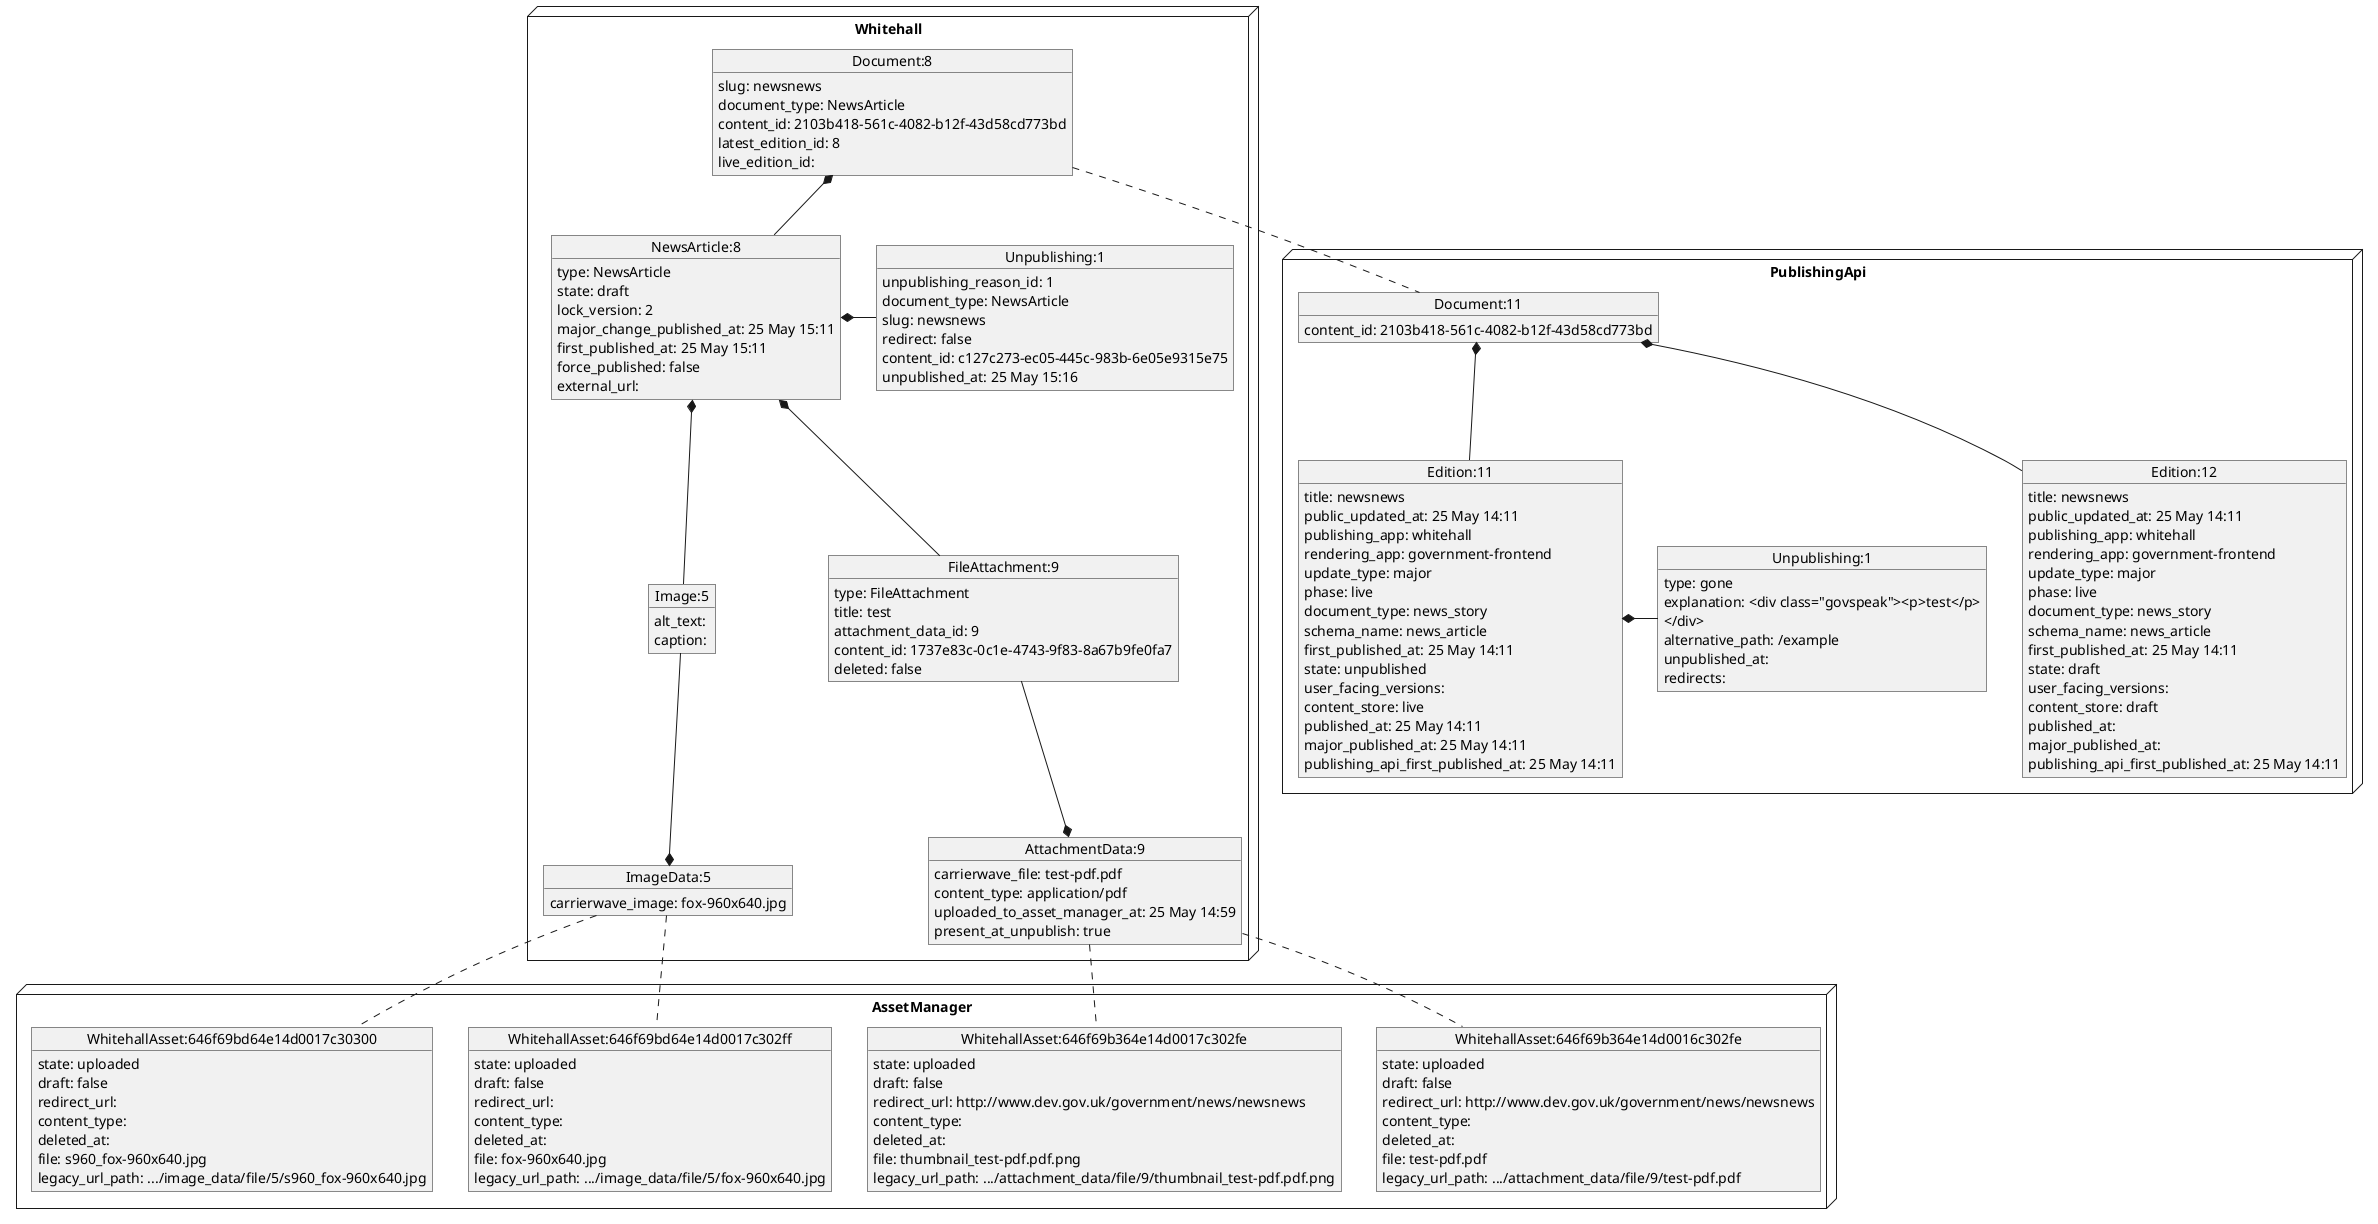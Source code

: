 @startuml
node Whitehall {
object "Document:8" as Document_8 {
  slug: newsnews
  document_type: NewsArticle
  content_id: 2103b418-561c-4082-b12f-43d58cd773bd
  latest_edition_id: 8
  live_edition_id:
}
together {
object "NewsArticle:8" as NewsArticle_8 {
  type: NewsArticle
  state: draft
  lock_version: 2
  major_change_published_at: 25 May 15:11
  first_published_at: 25 May 15:11
  force_published: false
  external_url:
}
Document_8 *-- NewsArticle_8
object "FileAttachment:9" as FileAttachment_9 {
  type: FileAttachment
  title: test
  attachment_data_id: 9
  content_id: 1737e83c-0c1e-4743-9f83-8a67b9fe0fa7
  deleted: false
}
NewsArticle_8 *-- FileAttachment_9
object "Image:5" as Image_5 {
  alt_text:
  caption:
}
NewsArticle_8 *-- Image_5
object "Unpublishing:1" as Unpublishing_1 {
  unpublishing_reason_id: 1
  document_type: NewsArticle
  slug: newsnews
  redirect: false
  content_id: c127c273-ec05-445c-983b-6e05e9315e75
  unpublished_at: 25 May 15:16
}
NewsArticle_8 *- Unpublishing_1
}
object "AttachmentData:9" as AttachmentData_9 {
  carrierwave_file: test-pdf.pdf
  content_type: application/pdf
  uploaded_to_asset_manager_at: 25 May 14:59
  present_at_unpublish: true
}
AttachmentData_9 *-u- FileAttachment_9
object "ImageData:5" as ImageData_5 {
  carrierwave_image: fox-960x640.jpg
}
ImageData_5 *-u- Image_5
}






node PublishingApi {
object "Document:11" as pubapi_Document_11 {
  content_id: 2103b418-561c-4082-b12f-43d58cd773bd
}
object "Edition:12" as pubapi_Edition_12 {
  title: newsnews
  public_updated_at: 25 May 14:11
  publishing_app: whitehall
  rendering_app: government-frontend
  update_type: major
  phase: live
  document_type: news_story
  schema_name: news_article
  first_published_at: 25 May 14:11
  state: draft
  user_facing_versions:
  content_store: draft
  published_at:
  major_published_at:
  publishing_api_first_published_at: 25 May 14:11
}
pubapi_Document_11 *-- pubapi_Edition_12
object "Edition:11" as pubapi_Edition_11 {
  title: newsnews
  public_updated_at: 25 May 14:11
  publishing_app: whitehall
  rendering_app: government-frontend
  update_type: major
  phase: live
  document_type: news_story
  schema_name: news_article
  first_published_at: 25 May 14:11
  state: unpublished
  user_facing_versions:
  content_store: live
  published_at: 25 May 14:11
  major_published_at: 25 May 14:11
  publishing_api_first_published_at: 25 May 14:11
}
pubapi_Document_11 *-- pubapi_Edition_11
object "Unpublishing:1" as pubapi_Unpublishing_1 {
  type: gone
  explanation: <div class="govspeak"><p>test</p>
</div>
  alternative_path: /example
  unpublished_at:
  redirects:
}
pubapi_Edition_11 *- pubapi_Unpublishing_1
}




node AssetManager {
object "WhitehallAsset:646f69b364e14d0016c302fe" as am_WhitehallAsset_646f69b364e14d0016c302fe {
  state: uploaded
  draft: false
  redirect_url: http://www.dev.gov.uk/government/news/newsnews
  content_type:
  deleted_at:
  file: test-pdf.pdf
  legacy_url_path: .../attachment_data/file/9/test-pdf.pdf
}
object "WhitehallAsset:646f69b364e14d0017c302fe" as am_WhitehallAsset_646f69b364e14d0017c302fe {
  state: uploaded
  draft: false
  redirect_url: http://www.dev.gov.uk/government/news/newsnews
  content_type:
  deleted_at:
  file: thumbnail_test-pdf.pdf.png
  legacy_url_path: .../attachment_data/file/9/thumbnail_test-pdf.pdf.png
}
object "WhitehallAsset:646f69bd64e14d0017c302ff" as am_WhitehallAsset_646f69bd64e14d0017c302ff {
  state: uploaded
  draft: false
  redirect_url:
  content_type:
  deleted_at:
  file: fox-960x640.jpg
  legacy_url_path: .../image_data/file/5/fox-960x640.jpg
}
object "WhitehallAsset:646f69bd64e14d0017c30300" as am_WhitehallAsset_646f69bd64e14d0017c30300 {
  state: uploaded
  draft: false
  redirect_url:
  content_type:
  deleted_at:
  file: s960_fox-960x640.jpg
  legacy_url_path: .../image_data/file/5/s960_fox-960x640.jpg
}
}



Document_8 .. pubapi_Document_11
ImageData_5 .. am_WhitehallAsset_646f69bd64e14d0017c302ff
ImageData_5 .. am_WhitehallAsset_646f69bd64e14d0017c30300
AttachmentData_9 .. am_WhitehallAsset_646f69b364e14d0016c302fe
AttachmentData_9 .. am_WhitehallAsset_646f69b364e14d0017c302fe

@enduml